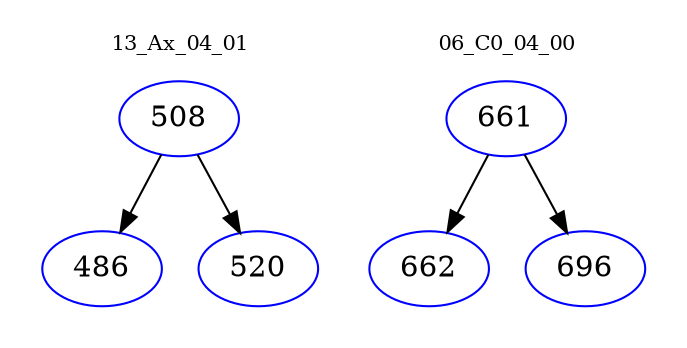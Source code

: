 digraph{
subgraph cluster_0 {
color = white
label = "13_Ax_04_01";
fontsize=10;
T0_508 [label="508", color="blue"]
T0_508 -> T0_486 [color="black"]
T0_486 [label="486", color="blue"]
T0_508 -> T0_520 [color="black"]
T0_520 [label="520", color="blue"]
}
subgraph cluster_1 {
color = white
label = "06_C0_04_00";
fontsize=10;
T1_661 [label="661", color="blue"]
T1_661 -> T1_662 [color="black"]
T1_662 [label="662", color="blue"]
T1_661 -> T1_696 [color="black"]
T1_696 [label="696", color="blue"]
}
}
